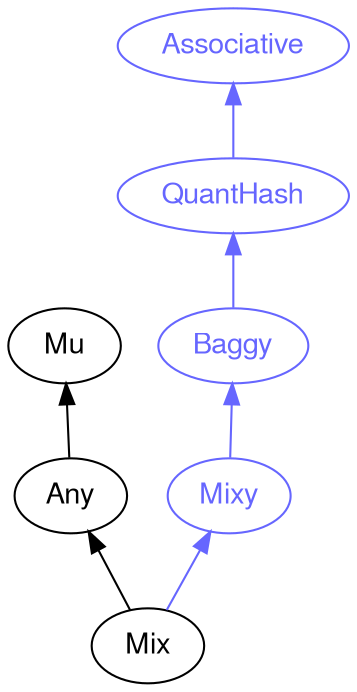 digraph "raku-type-graph" {
    rankdir=BT;
    splines=polyline;
    overlap=false;

    graph [truecolor=true bgcolor="#FFFFFF"];
    // Types
    "Mix" [color="#000000", fontcolor="#000000", href="/type/Mix", fontname="FreeSans"];
    "Mu" [color="#000000", fontcolor="#000000", href="/type/Mu", fontname="FreeSans"];
    "Any" [color="#000000", fontcolor="#000000", href="/type/Any", fontname="FreeSans"];
    "Associative" [color="#6666FF", fontcolor="#6666FF", href="/type/Associative", fontname="FreeSans"];
    "QuantHash" [color="#6666FF", fontcolor="#6666FF", href="/type/QuantHash", fontname="FreeSans"];
    "Baggy" [color="#6666FF", fontcolor="#6666FF", href="/type/Baggy", fontname="FreeSans"];
    "Mixy" [color="#6666FF", fontcolor="#6666FF", href="/type/Mixy", fontname="FreeSans"];

    // Superclasses
    "Mix" -> "Any" [color="#000000"];
    "Any" -> "Mu" [color="#000000"];

    // Roles
    "Mix" -> "Mixy" [color="#6666FF"];
    "QuantHash" -> "Associative" [color="#6666FF"];
    "Baggy" -> "QuantHash" [color="#6666FF"];
    "Mixy" -> "Baggy" [color="#6666FF"];
}
